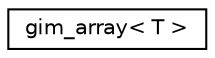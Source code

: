 digraph "Graphical Class Hierarchy"
{
  edge [fontname="Helvetica",fontsize="10",labelfontname="Helvetica",labelfontsize="10"];
  node [fontname="Helvetica",fontsize="10",shape=record];
  rankdir="LR";
  Node1 [label="gim_array\< T \>",height=0.2,width=0.4,color="black", fillcolor="white", style="filled",URL="$classgim__array.html",tooltip="Very simple array container with fast access and simd memory. "];
}
